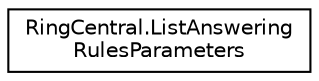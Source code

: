 digraph "Graphical Class Hierarchy"
{
 // LATEX_PDF_SIZE
  edge [fontname="Helvetica",fontsize="10",labelfontname="Helvetica",labelfontsize="10"];
  node [fontname="Helvetica",fontsize="10",shape=record];
  rankdir="LR";
  Node0 [label="RingCentral.ListAnswering\lRulesParameters",height=0.2,width=0.4,color="black", fillcolor="white", style="filled",URL="$classRingCentral_1_1ListAnsweringRulesParameters.html",tooltip="Query parameters for operation listAnsweringRules"];
}
